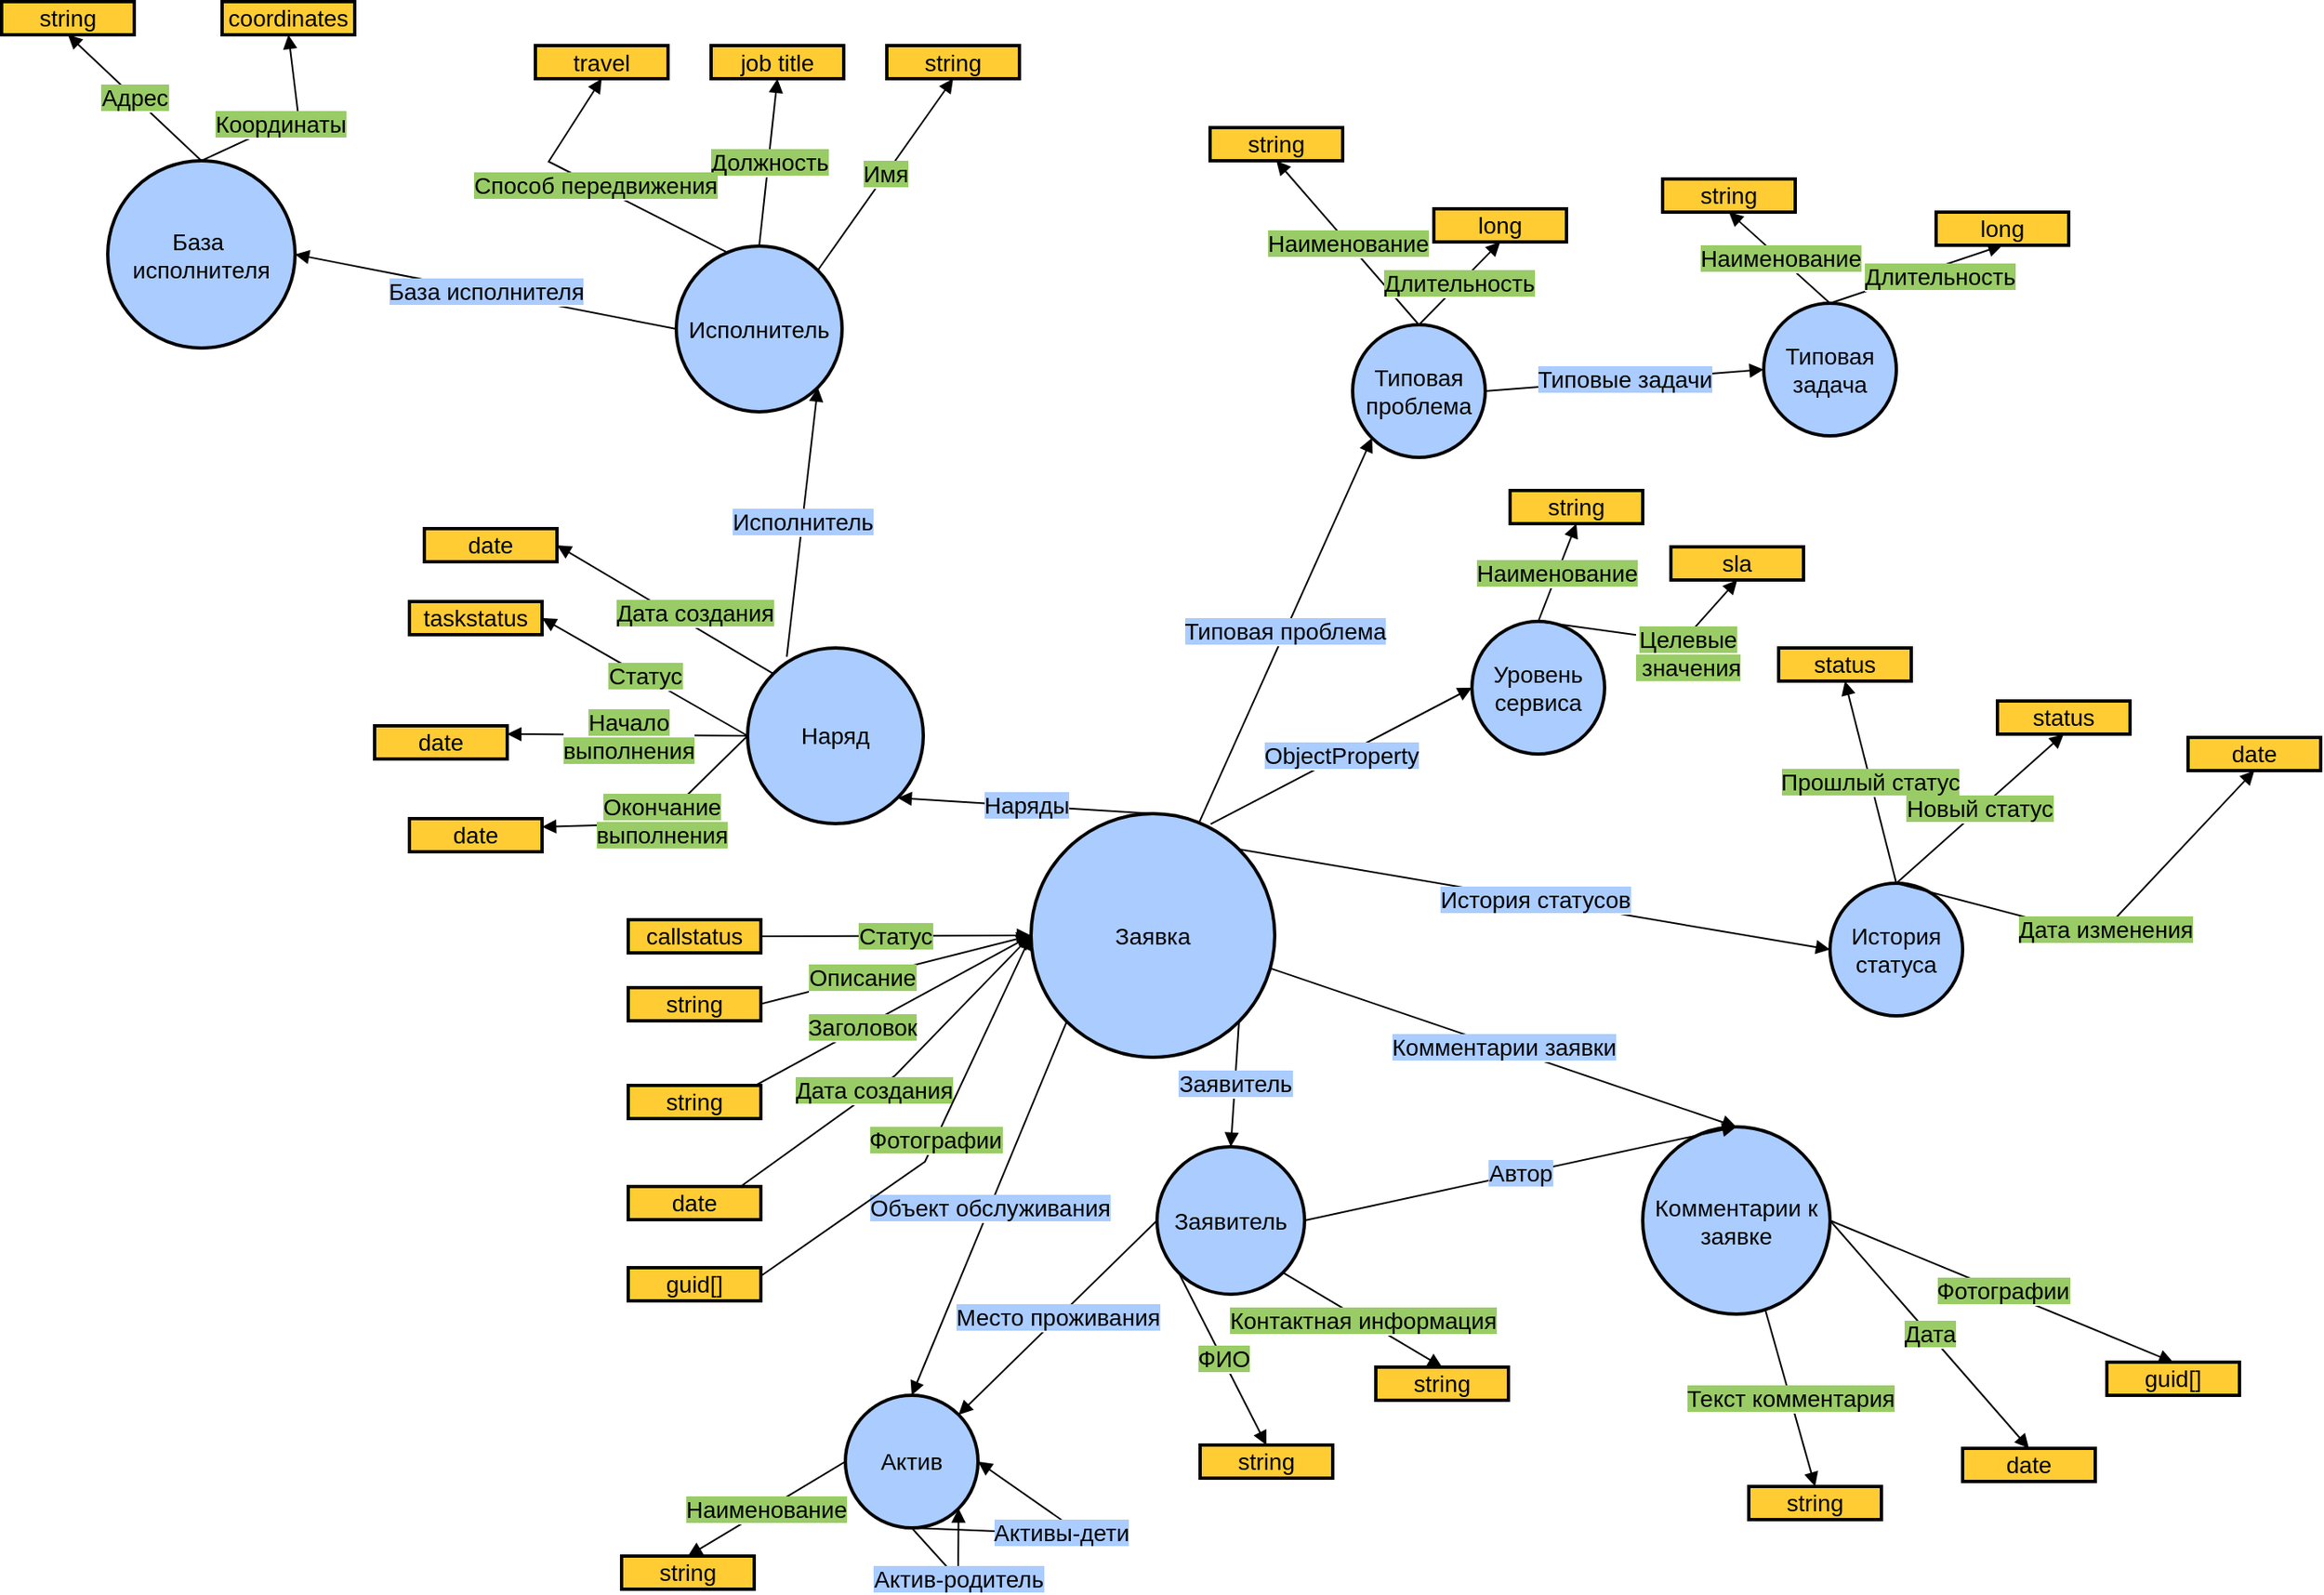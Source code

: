 <mxfile version="20.6.0" type="github">
  <diagram id="KUD3AhoBSaxOTvVUXfZx" name="Page-1">
    <mxGraphModel dx="3982" dy="2314" grid="0" gridSize="10" guides="1" tooltips="1" connect="1" arrows="1" fold="1" page="1" pageScale="1" pageWidth="1920" pageHeight="1200" math="0" shadow="0">
      <root>
        <mxCell id="0" />
        <mxCell id="1" parent="0" />
        <mxCell id="smSqM_1HGl521U7xFa03-1" value="Заявка" style="ellipse;whiteSpace=wrap;html=1;rounded=0;shadow=0;glass=0;comic=0;strokeColor=#000000;strokeWidth=2;fillColor=#acf;gradientColor=none;fontSize=14;fontColor=#000000;align=center;" parent="1" vertex="1">
          <mxGeometry x="311" y="435" width="147" height="147" as="geometry" />
        </mxCell>
        <mxCell id="smSqM_1HGl521U7xFa03-2" value="Наряд" style="ellipse;whiteSpace=wrap;html=1;rounded=0;shadow=0;glass=0;comic=0;strokeColor=#000000;strokeWidth=2;fillColor=#acf;gradientColor=none;fontSize=14;fontColor=#000000;align=center;" parent="1" vertex="1">
          <mxGeometry x="140" y="335" width="106" height="106" as="geometry" />
        </mxCell>
        <mxCell id="smSqM_1HGl521U7xFa03-3" value="Исполнитель" style="ellipse;whiteSpace=wrap;html=1;rounded=0;shadow=0;glass=0;comic=0;strokeColor=#000000;strokeWidth=2;fillColor=#acf;gradientColor=none;fontSize=14;fontColor=#000000;align=center;" parent="1" vertex="1">
          <mxGeometry x="97" y="92.5" width="100" height="100" as="geometry" />
        </mxCell>
        <mxCell id="smSqM_1HGl521U7xFa03-4" value="Типовая&lt;br&gt;проблема" style="ellipse;whiteSpace=wrap;html=1;rounded=0;shadow=0;glass=0;comic=0;strokeColor=#000000;strokeWidth=2;fillColor=#acf;gradientColor=none;fontSize=14;fontColor=#000000;align=center;" parent="1" vertex="1">
          <mxGeometry x="505" y="140" width="80" height="80" as="geometry" />
        </mxCell>
        <mxCell id="smSqM_1HGl521U7xFa03-5" value="Типовая задача" style="ellipse;whiteSpace=wrap;html=1;rounded=0;shadow=0;glass=0;comic=0;strokeColor=#000000;strokeWidth=2;fillColor=#acf;gradientColor=none;fontSize=14;fontColor=#000000;align=center;" parent="1" vertex="1">
          <mxGeometry x="753" y="127" width="80" height="80" as="geometry" />
        </mxCell>
        <mxCell id="RWwckuk3q0N2K0_5AZ2J-5" value="&lt;span style=&quot;background-color: rgb(153, 204, 102);&quot;&gt;Заголовок&lt;/span&gt;" style="endArrow=block;html=1;strokeColor=#000000;fontSize=14;fontColor=#000000;endFill=1;rounded=0;entryX=0;entryY=0.5;entryDx=0;entryDy=0;exitX=0.5;exitY=1;exitDx=0;exitDy=0;" edge="1" parent="1" source="RWwckuk3q0N2K0_5AZ2J-57" target="smSqM_1HGl521U7xFa03-1">
          <mxGeometry width="50" height="50" relative="1" as="geometry">
            <mxPoint x="133" y="448" as="sourcePoint" />
            <mxPoint x="282" y="486" as="targetPoint" />
          </mxGeometry>
        </mxCell>
        <mxCell id="RWwckuk3q0N2K0_5AZ2J-7" value="&lt;span style=&quot;background-color: rgb(153 , 204 , 102)&quot;&gt;Описание&lt;br&gt;&lt;/span&gt;" style="endArrow=block;html=1;strokeColor=#000000;fontSize=14;fontColor=#000000;endFill=1;rounded=0;exitX=0.5;exitY=1;exitDx=0;exitDy=0;entryX=0;entryY=0.5;entryDx=0;entryDy=0;" edge="1" parent="1" source="RWwckuk3q0N2K0_5AZ2J-55" target="smSqM_1HGl521U7xFa03-1">
          <mxGeometry width="50" height="50" relative="1" as="geometry">
            <mxPoint x="264" y="408" as="sourcePoint" />
            <mxPoint x="404" y="408" as="targetPoint" />
          </mxGeometry>
        </mxCell>
        <mxCell id="RWwckuk3q0N2K0_5AZ2J-9" value="&lt;span style=&quot;background-color: rgb(153 , 204 , 102)&quot;&gt;Дата создания&lt;/span&gt;" style="endArrow=block;html=1;strokeColor=#000000;fontSize=14;fontColor=#000000;endFill=1;rounded=0;exitX=0.5;exitY=1;exitDx=0;exitDy=0;entryX=0;entryY=0.5;entryDx=0;entryDy=0;" edge="1" parent="1" source="RWwckuk3q0N2K0_5AZ2J-58" target="smSqM_1HGl521U7xFa03-1">
          <mxGeometry width="50" height="50" relative="1" as="geometry">
            <mxPoint x="173" y="497" as="sourcePoint" />
            <mxPoint x="332" y="529" as="targetPoint" />
            <Array as="points">
              <mxPoint x="229" y="593" />
            </Array>
          </mxGeometry>
        </mxCell>
        <mxCell id="RWwckuk3q0N2K0_5AZ2J-12" value="&lt;span style=&quot;background-color: rgb(170 , 204 , 255)&quot;&gt;Наряды&lt;br&gt;&lt;/span&gt;" style="endArrow=block;html=1;strokeColor=#000000;fontSize=14;fontColor=#000000;endFill=1;rounded=0;exitX=0.5;exitY=0;exitDx=0;exitDy=0;entryX=1;entryY=1;entryDx=0;entryDy=0;" edge="1" parent="1" source="smSqM_1HGl521U7xFa03-1" target="smSqM_1HGl521U7xFa03-2">
          <mxGeometry width="50" height="50" relative="1" as="geometry">
            <mxPoint x="290" y="346" as="sourcePoint" />
            <mxPoint x="430" y="346" as="targetPoint" />
          </mxGeometry>
        </mxCell>
        <mxCell id="RWwckuk3q0N2K0_5AZ2J-13" value="Комментарии к заявке" style="ellipse;whiteSpace=wrap;html=1;rounded=0;shadow=0;glass=0;comic=0;strokeColor=#000000;strokeWidth=2;fillColor=#acf;gradientColor=none;fontSize=14;fontColor=#000000;align=center;" vertex="1" parent="1">
          <mxGeometry x="680" y="624" width="113" height="113" as="geometry" />
        </mxCell>
        <mxCell id="RWwckuk3q0N2K0_5AZ2J-14" value="&lt;span style=&quot;background-color: rgb(170 , 204 , 255)&quot;&gt;Типовая проблема&lt;/span&gt;" style="endArrow=block;html=1;strokeColor=#000000;fontSize=14;fontColor=#000000;endFill=1;rounded=0;exitX=0.687;exitY=0.043;exitDx=0;exitDy=0;exitPerimeter=0;entryX=0;entryY=1;entryDx=0;entryDy=0;" edge="1" parent="1" source="smSqM_1HGl521U7xFa03-1" target="smSqM_1HGl521U7xFa03-4">
          <mxGeometry width="50" height="50" relative="1" as="geometry">
            <mxPoint x="451" y="410" as="sourcePoint" />
            <mxPoint x="591" y="410" as="targetPoint" />
          </mxGeometry>
        </mxCell>
        <mxCell id="RWwckuk3q0N2K0_5AZ2J-17" value="&lt;span style=&quot;background-color: rgb(153 , 204 , 102)&quot;&gt;Наименование&lt;/span&gt;" style="endArrow=block;html=1;strokeColor=#000000;fontSize=14;fontColor=#000000;endFill=1;rounded=0;entryX=0.5;entryY=1;entryDx=0;entryDy=0;exitX=0.5;exitY=0;exitDx=0;exitDy=0;" edge="1" parent="1" source="smSqM_1HGl521U7xFa03-4" target="RWwckuk3q0N2K0_5AZ2J-63">
          <mxGeometry width="50" height="50" relative="1" as="geometry">
            <mxPoint x="416" y="147" as="sourcePoint" />
            <mxPoint x="507" y="71" as="targetPoint" />
          </mxGeometry>
        </mxCell>
        <mxCell id="RWwckuk3q0N2K0_5AZ2J-18" value="&lt;span style=&quot;background-color: rgb(153 , 204 , 102)&quot;&gt;Длительность&lt;br&gt;&lt;/span&gt;" style="endArrow=block;html=1;strokeColor=#000000;fontSize=14;fontColor=#000000;endFill=1;rounded=0;exitX=0.5;exitY=0;exitDx=0;exitDy=0;entryX=0.5;entryY=1;entryDx=0;entryDy=0;" edge="1" parent="1" source="smSqM_1HGl521U7xFa03-4" target="RWwckuk3q0N2K0_5AZ2J-64">
          <mxGeometry width="50" height="50" relative="1" as="geometry">
            <mxPoint x="601" y="138" as="sourcePoint" />
            <mxPoint x="634" y="110" as="targetPoint" />
          </mxGeometry>
        </mxCell>
        <mxCell id="RWwckuk3q0N2K0_5AZ2J-21" value="&lt;span style=&quot;background-color: rgb(153, 204, 102);&quot;&gt;Наименование&lt;/span&gt;" style="endArrow=block;html=1;strokeColor=#000000;fontSize=14;fontColor=#000000;endFill=1;rounded=0;exitX=0.5;exitY=0;exitDx=0;exitDy=0;entryX=0.5;entryY=1;entryDx=0;entryDy=0;" edge="1" parent="1" source="smSqM_1HGl521U7xFa03-5" target="RWwckuk3q0N2K0_5AZ2J-66">
          <mxGeometry width="50" height="50" relative="1" as="geometry">
            <mxPoint x="664" y="272" as="sourcePoint" />
            <mxPoint x="778" y="54" as="targetPoint" />
          </mxGeometry>
        </mxCell>
        <mxCell id="RWwckuk3q0N2K0_5AZ2J-22" value="&lt;span style=&quot;background-color: rgb(153 , 204 , 102)&quot;&gt;Длительность&lt;br&gt;&lt;/span&gt;" style="endArrow=block;html=1;strokeColor=#000000;fontSize=14;fontColor=#000000;endFill=1;rounded=0;exitX=0.5;exitY=0;exitDx=0;exitDy=0;entryX=0.5;entryY=1;entryDx=0;entryDy=0;" edge="1" parent="1" source="smSqM_1HGl521U7xFa03-5" target="RWwckuk3q0N2K0_5AZ2J-67">
          <mxGeometry x="0.257" y="-6" width="50" height="50" relative="1" as="geometry">
            <mxPoint x="912" y="198" as="sourcePoint" />
            <mxPoint x="905" y="93" as="targetPoint" />
            <mxPoint x="-1" as="offset" />
          </mxGeometry>
        </mxCell>
        <mxCell id="RWwckuk3q0N2K0_5AZ2J-23" value="&lt;span style=&quot;background-color: rgb(170 , 204 , 255)&quot;&gt;Типовые задачи&lt;/span&gt;" style="endArrow=block;html=1;strokeColor=#000000;fontSize=14;fontColor=#000000;endFill=1;rounded=0;exitX=1;exitY=0.5;exitDx=0;exitDy=0;entryX=0;entryY=0.5;entryDx=0;entryDy=0;" edge="1" parent="1" source="smSqM_1HGl521U7xFa03-4" target="smSqM_1HGl521U7xFa03-5">
          <mxGeometry width="50" height="50" relative="1" as="geometry">
            <mxPoint x="639" y="322" as="sourcePoint" />
            <mxPoint x="779" y="322" as="targetPoint" />
          </mxGeometry>
        </mxCell>
        <mxCell id="RWwckuk3q0N2K0_5AZ2J-24" value="История статуса" style="ellipse;whiteSpace=wrap;html=1;rounded=0;shadow=0;glass=0;comic=0;strokeColor=#000000;strokeWidth=2;fillColor=#acf;gradientColor=none;fontSize=14;fontColor=#000000;align=center;" vertex="1" parent="1">
          <mxGeometry x="793" y="477" width="80" height="80" as="geometry" />
        </mxCell>
        <mxCell id="RWwckuk3q0N2K0_5AZ2J-28" value="&lt;span style=&quot;background-color: rgb(153, 204, 102);&quot;&gt;Прошлый статус&lt;/span&gt;" style="endArrow=block;html=1;strokeColor=#000000;fontSize=14;fontColor=#000000;endFill=1;rounded=0;exitX=0.5;exitY=0;exitDx=0;exitDy=0;entryX=0.5;entryY=1;entryDx=0;entryDy=0;" edge="1" parent="1" source="RWwckuk3q0N2K0_5AZ2J-24" target="RWwckuk3q0N2K0_5AZ2J-60">
          <mxGeometry width="50" height="50" relative="1" as="geometry">
            <mxPoint x="618" y="508" as="sourcePoint" />
            <mxPoint x="758" y="508" as="targetPoint" />
          </mxGeometry>
        </mxCell>
        <mxCell id="RWwckuk3q0N2K0_5AZ2J-29" value="&lt;span style=&quot;background-color: rgb(153 , 204 , 102)&quot;&gt;Новый статус&lt;/span&gt;" style="endArrow=block;html=1;strokeColor=#000000;fontSize=14;fontColor=#000000;endFill=1;rounded=0;exitX=0.5;exitY=0;exitDx=0;exitDy=0;entryX=0.5;entryY=1;entryDx=0;entryDy=0;" edge="1" parent="1" source="RWwckuk3q0N2K0_5AZ2J-24" target="RWwckuk3q0N2K0_5AZ2J-61">
          <mxGeometry width="50" height="50" relative="1" as="geometry">
            <mxPoint x="834" y="578" as="sourcePoint" />
            <mxPoint x="974" y="578" as="targetPoint" />
          </mxGeometry>
        </mxCell>
        <mxCell id="RWwckuk3q0N2K0_5AZ2J-31" value="&lt;span style=&quot;background-color: rgb(153 , 204 , 102)&quot;&gt;Дата изменения&lt;/span&gt;" style="endArrow=block;html=1;strokeColor=#000000;fontSize=14;fontColor=#000000;endFill=1;rounded=0;exitX=0.5;exitY=0;exitDx=0;exitDy=0;entryX=0.5;entryY=1;entryDx=0;entryDy=0;" edge="1" parent="1" source="RWwckuk3q0N2K0_5AZ2J-24" target="RWwckuk3q0N2K0_5AZ2J-62">
          <mxGeometry width="50" height="50" relative="1" as="geometry">
            <mxPoint x="982" y="548" as="sourcePoint" />
            <mxPoint x="1122" y="548" as="targetPoint" />
            <Array as="points">
              <mxPoint x="955" y="509" />
            </Array>
          </mxGeometry>
        </mxCell>
        <mxCell id="RWwckuk3q0N2K0_5AZ2J-32" value="&lt;span style=&quot;background-color: rgb(170 , 204 , 255)&quot;&gt;История статусов&lt;/span&gt;" style="endArrow=block;html=1;strokeColor=#000000;fontSize=14;fontColor=#000000;endFill=1;rounded=0;exitX=1;exitY=0;exitDx=0;exitDy=0;entryX=0;entryY=0.5;entryDx=0;entryDy=0;" edge="1" parent="1" source="smSqM_1HGl521U7xFa03-1" target="RWwckuk3q0N2K0_5AZ2J-24">
          <mxGeometry width="50" height="50" relative="1" as="geometry">
            <mxPoint x="581" y="530" as="sourcePoint" />
            <mxPoint x="721" y="530" as="targetPoint" />
          </mxGeometry>
        </mxCell>
        <mxCell id="RWwckuk3q0N2K0_5AZ2J-33" value="Заявитель" style="ellipse;whiteSpace=wrap;html=1;rounded=0;shadow=0;glass=0;comic=0;strokeColor=#000000;strokeWidth=2;fillColor=#acf;gradientColor=none;fontSize=14;fontColor=#000000;align=center;" vertex="1" parent="1">
          <mxGeometry x="387" y="636" width="89" height="89" as="geometry" />
        </mxCell>
        <mxCell id="RWwckuk3q0N2K0_5AZ2J-38" value="&lt;span style=&quot;background-color: rgb(153 , 204 , 102)&quot;&gt;ФИО&lt;/span&gt;" style="endArrow=block;html=1;strokeColor=#000000;fontSize=14;fontColor=#000000;endFill=1;rounded=0;entryX=0.5;entryY=0;entryDx=0;entryDy=0;exitX=0;exitY=1;exitDx=0;exitDy=0;" edge="1" parent="1" source="RWwckuk3q0N2K0_5AZ2J-33" target="RWwckuk3q0N2K0_5AZ2J-75">
          <mxGeometry width="50" height="50" relative="1" as="geometry">
            <mxPoint x="335" y="709" as="sourcePoint" />
            <mxPoint x="440" y="798" as="targetPoint" />
          </mxGeometry>
        </mxCell>
        <mxCell id="RWwckuk3q0N2K0_5AZ2J-39" value="&lt;span style=&quot;background-color: rgb(153 , 204 , 102)&quot;&gt;Контактная информация&lt;/span&gt;" style="endArrow=block;html=1;strokeColor=#000000;fontSize=14;fontColor=#000000;endFill=1;rounded=0;exitX=1;exitY=1;exitDx=0;exitDy=0;entryX=0.5;entryY=0;entryDx=0;entryDy=0;" edge="1" parent="1" source="RWwckuk3q0N2K0_5AZ2J-33" target="RWwckuk3q0N2K0_5AZ2J-76">
          <mxGeometry width="50" height="50" relative="1" as="geometry">
            <mxPoint x="583" y="723" as="sourcePoint" />
            <mxPoint x="587" y="802" as="targetPoint" />
          </mxGeometry>
        </mxCell>
        <mxCell id="RWwckuk3q0N2K0_5AZ2J-40" value="Актив" style="ellipse;whiteSpace=wrap;html=1;rounded=0;shadow=0;glass=0;comic=0;strokeColor=#000000;strokeWidth=2;fillColor=#acf;gradientColor=none;fontSize=14;fontColor=#000000;align=center;" vertex="1" parent="1">
          <mxGeometry x="199" y="786" width="80" height="80" as="geometry" />
        </mxCell>
        <mxCell id="RWwckuk3q0N2K0_5AZ2J-42" value="&lt;span style=&quot;background-color: rgb(170 , 204 , 255)&quot;&gt;Актив-родитель&lt;/span&gt;" style="endArrow=block;html=1;strokeColor=#000000;fontSize=14;fontColor=#000000;endFill=1;rounded=0;exitX=0.5;exitY=1;exitDx=0;exitDy=0;entryX=1;entryY=1;entryDx=0;entryDy=0;" edge="1" parent="1" source="RWwckuk3q0N2K0_5AZ2J-40" target="RWwckuk3q0N2K0_5AZ2J-40">
          <mxGeometry width="50" height="50" relative="1" as="geometry">
            <mxPoint x="53" y="725" as="sourcePoint" />
            <mxPoint x="193" y="725" as="targetPoint" />
            <Array as="points">
              <mxPoint x="267" y="897" />
            </Array>
          </mxGeometry>
        </mxCell>
        <mxCell id="RWwckuk3q0N2K0_5AZ2J-43" value="&lt;span style=&quot;background-color: rgb(170 , 204 , 255)&quot;&gt;Активы-дети&lt;/span&gt;" style="endArrow=block;html=1;strokeColor=#000000;fontSize=14;fontColor=#000000;endFill=1;rounded=0;exitX=0.5;exitY=1;exitDx=0;exitDy=0;entryX=1;entryY=0.5;entryDx=0;entryDy=0;" edge="1" parent="1" source="RWwckuk3q0N2K0_5AZ2J-40" target="RWwckuk3q0N2K0_5AZ2J-40">
          <mxGeometry width="50" height="50" relative="1" as="geometry">
            <mxPoint x="94" y="919" as="sourcePoint" />
            <mxPoint x="234" y="919" as="targetPoint" />
            <Array as="points">
              <mxPoint x="342" y="870" />
            </Array>
          </mxGeometry>
        </mxCell>
        <mxCell id="RWwckuk3q0N2K0_5AZ2J-45" value="&lt;span style=&quot;background-color: rgb(153 , 204 , 102)&quot;&gt;Наименование&lt;/span&gt;" style="endArrow=block;html=1;strokeColor=#000000;fontSize=14;fontColor=#000000;endFill=1;rounded=0;entryX=0.5;entryY=0;entryDx=0;entryDy=0;exitX=0;exitY=0.5;exitDx=0;exitDy=0;" edge="1" parent="1" source="RWwckuk3q0N2K0_5AZ2J-40" target="RWwckuk3q0N2K0_5AZ2J-77">
          <mxGeometry width="50" height="50" relative="1" as="geometry">
            <mxPoint x="21" y="807" as="sourcePoint" />
            <mxPoint x="106" y="890" as="targetPoint" />
          </mxGeometry>
        </mxCell>
        <mxCell id="RWwckuk3q0N2K0_5AZ2J-46" value="&lt;span style=&quot;background-color: rgb(170 , 204 , 255)&quot;&gt;Место проживания&lt;/span&gt;" style="endArrow=block;html=1;strokeColor=#000000;fontSize=14;fontColor=#000000;endFill=1;rounded=0;exitX=0;exitY=0.5;exitDx=0;exitDy=0;entryX=1;entryY=0;entryDx=0;entryDy=0;" edge="1" parent="1" source="RWwckuk3q0N2K0_5AZ2J-33" target="RWwckuk3q0N2K0_5AZ2J-40">
          <mxGeometry width="50" height="50" relative="1" as="geometry">
            <mxPoint x="201" y="720" as="sourcePoint" />
            <mxPoint x="341" y="720" as="targetPoint" />
          </mxGeometry>
        </mxCell>
        <mxCell id="RWwckuk3q0N2K0_5AZ2J-47" value="&lt;span style=&quot;background-color: rgb(170, 204, 255);&quot;&gt;Заявитель&lt;/span&gt;" style="endArrow=block;html=1;strokeColor=#000000;fontSize=14;fontColor=#000000;endFill=1;rounded=0;entryX=0.5;entryY=0;entryDx=0;entryDy=0;exitX=1;exitY=1;exitDx=0;exitDy=0;" edge="1" parent="1" source="smSqM_1HGl521U7xFa03-1" target="RWwckuk3q0N2K0_5AZ2J-33">
          <mxGeometry width="50" height="50" relative="1" as="geometry">
            <mxPoint x="398" y="680" as="sourcePoint" />
            <mxPoint x="538" y="680" as="targetPoint" />
          </mxGeometry>
        </mxCell>
        <mxCell id="RWwckuk3q0N2K0_5AZ2J-48" value="&lt;span style=&quot;background-color: rgb(170, 204, 255);&quot;&gt;Объект обслуживания&lt;/span&gt;" style="endArrow=block;html=1;strokeColor=#000000;fontSize=14;fontColor=#000000;endFill=1;rounded=0;entryX=0.5;entryY=0;entryDx=0;entryDy=0;exitX=0;exitY=1;exitDx=0;exitDy=0;" edge="1" parent="1" source="smSqM_1HGl521U7xFa03-1" target="RWwckuk3q0N2K0_5AZ2J-40">
          <mxGeometry width="50" height="50" relative="1" as="geometry">
            <mxPoint x="348" y="779" as="sourcePoint" />
            <mxPoint x="488" y="779" as="targetPoint" />
          </mxGeometry>
        </mxCell>
        <mxCell id="RWwckuk3q0N2K0_5AZ2J-50" value="&lt;span style=&quot;background-color: rgb(170 , 204 , 255)&quot;&gt;Комментарии заявки&lt;/span&gt;" style="endArrow=block;html=1;strokeColor=#000000;fontSize=14;fontColor=#000000;endFill=1;rounded=0;exitX=0.977;exitY=0.633;exitDx=0;exitDy=0;exitPerimeter=0;entryX=0.5;entryY=0;entryDx=0;entryDy=0;" edge="1" parent="1" source="smSqM_1HGl521U7xFa03-1" target="RWwckuk3q0N2K0_5AZ2J-13">
          <mxGeometry width="50" height="50" relative="1" as="geometry">
            <mxPoint x="524" y="597" as="sourcePoint" />
            <mxPoint x="664" y="597" as="targetPoint" />
          </mxGeometry>
        </mxCell>
        <mxCell id="RWwckuk3q0N2K0_5AZ2J-51" value="&lt;span style=&quot;background-color: rgb(170 , 204 , 255)&quot;&gt;Автор&lt;br&gt;&lt;/span&gt;" style="endArrow=block;html=1;strokeColor=#000000;fontSize=14;fontColor=#000000;endFill=1;rounded=0;exitX=1;exitY=0.5;exitDx=0;exitDy=0;entryX=0.5;entryY=0;entryDx=0;entryDy=0;" edge="1" parent="1" source="RWwckuk3q0N2K0_5AZ2J-33" target="RWwckuk3q0N2K0_5AZ2J-13">
          <mxGeometry width="50" height="50" relative="1" as="geometry">
            <mxPoint x="516" y="662" as="sourcePoint" />
            <mxPoint x="656" y="662" as="targetPoint" />
          </mxGeometry>
        </mxCell>
        <mxCell id="RWwckuk3q0N2K0_5AZ2J-53" value="&lt;span style=&quot;background-color: rgb(153 , 204 , 102)&quot;&gt;Текст комментария&lt;/span&gt;" style="endArrow=block;html=1;strokeColor=#000000;fontSize=14;fontColor=#000000;endFill=1;rounded=0;exitX=0.655;exitY=0.979;exitDx=0;exitDy=0;exitPerimeter=0;entryX=0.5;entryY=0;entryDx=0;entryDy=0;" edge="1" parent="1" source="RWwckuk3q0N2K0_5AZ2J-13" target="RWwckuk3q0N2K0_5AZ2J-70">
          <mxGeometry width="50" height="50" relative="1" as="geometry">
            <mxPoint x="797" y="768" as="sourcePoint" />
            <mxPoint x="793" y="857" as="targetPoint" />
          </mxGeometry>
        </mxCell>
        <mxCell id="RWwckuk3q0N2K0_5AZ2J-55" value="string" style="whiteSpace=wrap;html=1;rounded=0;shadow=0;glass=0;comic=0;strokeColor=#000000;strokeWidth=2;fillColor=#fc3;gradientColor=none;fontSize=14;fontColor=#000000;align=center;" vertex="1" parent="1">
          <mxGeometry x="68" y="540" width="80" height="20" as="geometry" />
        </mxCell>
        <mxCell id="RWwckuk3q0N2K0_5AZ2J-57" value="string" style="whiteSpace=wrap;html=1;rounded=0;shadow=0;glass=0;comic=0;strokeColor=#000000;strokeWidth=2;fillColor=#fc3;gradientColor=none;fontSize=14;fontColor=#000000;align=center;" vertex="1" parent="1">
          <mxGeometry x="68" y="599" width="80" height="20" as="geometry" />
        </mxCell>
        <mxCell id="RWwckuk3q0N2K0_5AZ2J-58" value="date" style="whiteSpace=wrap;html=1;rounded=0;shadow=0;glass=0;comic=0;strokeColor=#000000;strokeWidth=2;fillColor=#fc3;gradientColor=none;fontSize=14;fontColor=#000000;align=center;" vertex="1" parent="1">
          <mxGeometry x="68" y="660" width="80" height="20" as="geometry" />
        </mxCell>
        <mxCell id="RWwckuk3q0N2K0_5AZ2J-60" value="status" style="whiteSpace=wrap;html=1;rounded=0;shadow=0;glass=0;comic=0;strokeColor=#000000;strokeWidth=2;fillColor=#fc3;gradientColor=none;fontSize=14;fontColor=#000000;align=center;" vertex="1" parent="1">
          <mxGeometry x="762" y="335" width="80" height="20" as="geometry" />
        </mxCell>
        <mxCell id="RWwckuk3q0N2K0_5AZ2J-61" value="status" style="whiteSpace=wrap;html=1;rounded=0;shadow=0;glass=0;comic=0;strokeColor=#000000;strokeWidth=2;fillColor=#fc3;gradientColor=none;fontSize=14;fontColor=#000000;align=center;" vertex="1" parent="1">
          <mxGeometry x="894" y="367" width="80" height="20" as="geometry" />
        </mxCell>
        <mxCell id="RWwckuk3q0N2K0_5AZ2J-62" value="date" style="whiteSpace=wrap;html=1;rounded=0;shadow=0;glass=0;comic=0;strokeColor=#000000;strokeWidth=2;fillColor=#fc3;gradientColor=none;fontSize=14;fontColor=#000000;align=center;" vertex="1" parent="1">
          <mxGeometry x="1009" y="389" width="80" height="20" as="geometry" />
        </mxCell>
        <mxCell id="RWwckuk3q0N2K0_5AZ2J-63" value="string" style="whiteSpace=wrap;html=1;rounded=0;shadow=0;glass=0;comic=0;strokeColor=#000000;strokeWidth=2;fillColor=#fc3;gradientColor=none;fontSize=14;fontColor=#000000;align=center;" vertex="1" parent="1">
          <mxGeometry x="419" y="21" width="80" height="20" as="geometry" />
        </mxCell>
        <mxCell id="RWwckuk3q0N2K0_5AZ2J-64" value="long" style="whiteSpace=wrap;html=1;rounded=0;shadow=0;glass=0;comic=0;strokeColor=#000000;strokeWidth=2;fillColor=#fc3;gradientColor=none;fontSize=14;fontColor=#000000;align=center;" vertex="1" parent="1">
          <mxGeometry x="554" y="70" width="80" height="20" as="geometry" />
        </mxCell>
        <mxCell id="RWwckuk3q0N2K0_5AZ2J-66" value="string" style="whiteSpace=wrap;html=1;rounded=0;shadow=0;glass=0;comic=0;strokeColor=#000000;strokeWidth=2;fillColor=#fc3;gradientColor=none;fontSize=14;fontColor=#000000;align=center;" vertex="1" parent="1">
          <mxGeometry x="692" y="52" width="80" height="20" as="geometry" />
        </mxCell>
        <mxCell id="RWwckuk3q0N2K0_5AZ2J-67" value="long" style="whiteSpace=wrap;html=1;rounded=0;shadow=0;glass=0;comic=0;strokeColor=#000000;strokeWidth=2;fillColor=#fc3;gradientColor=none;fontSize=14;fontColor=#000000;align=center;" vertex="1" parent="1">
          <mxGeometry x="857" y="72" width="80" height="20" as="geometry" />
        </mxCell>
        <mxCell id="RWwckuk3q0N2K0_5AZ2J-70" value="string" style="whiteSpace=wrap;html=1;rounded=0;shadow=0;glass=0;comic=0;strokeColor=#000000;strokeWidth=2;fillColor=#fc3;gradientColor=none;fontSize=14;fontColor=#000000;align=center;" vertex="1" parent="1">
          <mxGeometry x="744" y="841" width="80" height="20" as="geometry" />
        </mxCell>
        <mxCell id="RWwckuk3q0N2K0_5AZ2J-71" value="date" style="whiteSpace=wrap;html=1;rounded=0;shadow=0;glass=0;comic=0;strokeColor=#000000;strokeWidth=2;fillColor=#fc3;gradientColor=none;fontSize=14;fontColor=#000000;align=center;" vertex="1" parent="1">
          <mxGeometry x="873" y="818" width="80" height="20" as="geometry" />
        </mxCell>
        <mxCell id="RWwckuk3q0N2K0_5AZ2J-72" value="&lt;span style=&quot;background-color: rgb(153, 204, 102);&quot;&gt;Дата&lt;/span&gt;" style="endArrow=block;html=1;strokeColor=#000000;fontSize=14;fontColor=#000000;endFill=1;rounded=0;exitX=1;exitY=0.5;exitDx=0;exitDy=0;entryX=0.5;entryY=0;entryDx=0;entryDy=0;" edge="1" parent="1" source="RWwckuk3q0N2K0_5AZ2J-13" target="RWwckuk3q0N2K0_5AZ2J-71">
          <mxGeometry width="50" height="50" relative="1" as="geometry">
            <mxPoint x="866" y="731" as="sourcePoint" />
            <mxPoint x="1006" y="731" as="targetPoint" />
          </mxGeometry>
        </mxCell>
        <mxCell id="RWwckuk3q0N2K0_5AZ2J-73" value="guid[]" style="whiteSpace=wrap;html=1;rounded=0;shadow=0;glass=0;comic=0;strokeColor=#000000;strokeWidth=2;fillColor=#fc3;gradientColor=none;fontSize=14;fontColor=#000000;align=center;" vertex="1" parent="1">
          <mxGeometry x="960" y="766" width="80" height="20" as="geometry" />
        </mxCell>
        <mxCell id="RWwckuk3q0N2K0_5AZ2J-74" value="&lt;span style=&quot;background-color: rgb(153 , 204 , 102)&quot;&gt;Фотографии&lt;/span&gt;" style="endArrow=block;html=1;strokeColor=#000000;fontSize=14;fontColor=#000000;endFill=1;rounded=0;exitX=1;exitY=0.5;exitDx=0;exitDy=0;entryX=0.5;entryY=0;entryDx=0;entryDy=0;" edge="1" parent="1" source="RWwckuk3q0N2K0_5AZ2J-13" target="RWwckuk3q0N2K0_5AZ2J-73">
          <mxGeometry width="50" height="50" relative="1" as="geometry">
            <mxPoint x="889" y="683" as="sourcePoint" />
            <mxPoint x="1029" y="683" as="targetPoint" />
          </mxGeometry>
        </mxCell>
        <mxCell id="RWwckuk3q0N2K0_5AZ2J-75" value="string" style="whiteSpace=wrap;html=1;rounded=0;shadow=0;glass=0;comic=0;strokeColor=#000000;strokeWidth=2;fillColor=#fc3;gradientColor=none;fontSize=14;fontColor=#000000;align=center;" vertex="1" parent="1">
          <mxGeometry x="413" y="816" width="80" height="20" as="geometry" />
        </mxCell>
        <mxCell id="RWwckuk3q0N2K0_5AZ2J-76" value="string" style="whiteSpace=wrap;html=1;rounded=0;shadow=0;glass=0;comic=0;strokeColor=#000000;strokeWidth=2;fillColor=#fc3;gradientColor=none;fontSize=14;fontColor=#000000;align=center;" vertex="1" parent="1">
          <mxGeometry x="519" y="769" width="80" height="20" as="geometry" />
        </mxCell>
        <mxCell id="RWwckuk3q0N2K0_5AZ2J-77" value="string" style="whiteSpace=wrap;html=1;rounded=0;shadow=0;glass=0;comic=0;strokeColor=#000000;strokeWidth=2;fillColor=#fc3;gradientColor=none;fontSize=14;fontColor=#000000;align=center;" vertex="1" parent="1">
          <mxGeometry x="64" y="883" width="80" height="20" as="geometry" />
        </mxCell>
        <mxCell id="RWwckuk3q0N2K0_5AZ2J-79" value="&lt;span style=&quot;background-color: rgb(170 , 204 , 255)&quot;&gt;Исполнитель&lt;/span&gt;" style="endArrow=block;html=1;strokeColor=#000000;fontSize=14;fontColor=#000000;endFill=1;rounded=0;exitX=0.223;exitY=0.05;exitDx=0;exitDy=0;exitPerimeter=0;entryX=1;entryY=1;entryDx=0;entryDy=0;" edge="1" parent="1" source="smSqM_1HGl521U7xFa03-2" target="smSqM_1HGl521U7xFa03-3">
          <mxGeometry width="50" height="50" relative="1" as="geometry">
            <mxPoint x="197" y="128" as="sourcePoint" />
            <mxPoint x="337" y="128" as="targetPoint" />
          </mxGeometry>
        </mxCell>
        <mxCell id="RWwckuk3q0N2K0_5AZ2J-80" value="job title" style="whiteSpace=wrap;html=1;rounded=0;shadow=0;glass=0;comic=0;strokeColor=#000000;strokeWidth=2;fillColor=#fc3;gradientColor=none;fontSize=14;fontColor=#000000;align=center;" vertex="1" parent="1">
          <mxGeometry x="118" y="-28.5" width="80" height="20" as="geometry" />
        </mxCell>
        <mxCell id="RWwckuk3q0N2K0_5AZ2J-81" value="&lt;span style=&quot;background-color: rgb(153, 204, 102);&quot;&gt;Должность&lt;br&gt;&lt;/span&gt;" style="endArrow=block;html=1;strokeColor=#000000;fontSize=14;fontColor=#000000;endFill=1;rounded=0;exitX=0.5;exitY=0;exitDx=0;exitDy=0;entryX=0.5;entryY=1;entryDx=0;entryDy=0;" edge="1" parent="1" source="smSqM_1HGl521U7xFa03-3" target="RWwckuk3q0N2K0_5AZ2J-80">
          <mxGeometry width="50" height="50" relative="1" as="geometry">
            <mxPoint x="214" y="37.5" as="sourcePoint" />
            <mxPoint x="354" y="37.5" as="targetPoint" />
          </mxGeometry>
        </mxCell>
        <mxCell id="RWwckuk3q0N2K0_5AZ2J-82" value="string" style="whiteSpace=wrap;html=1;rounded=0;shadow=0;glass=0;comic=0;strokeColor=#000000;strokeWidth=2;fillColor=#fc3;gradientColor=none;fontSize=14;fontColor=#000000;align=center;" vertex="1" parent="1">
          <mxGeometry x="224" y="-28.5" width="80" height="20" as="geometry" />
        </mxCell>
        <mxCell id="RWwckuk3q0N2K0_5AZ2J-83" value="&lt;span style=&quot;background-color: rgb(153 , 204 , 102)&quot;&gt;Имя&lt;/span&gt;" style="endArrow=block;html=1;strokeColor=#000000;fontSize=14;fontColor=#000000;endFill=1;rounded=0;exitX=1;exitY=0;exitDx=0;exitDy=0;entryX=0.5;entryY=1;entryDx=0;entryDy=0;" edge="1" parent="1" source="smSqM_1HGl521U7xFa03-3" target="RWwckuk3q0N2K0_5AZ2J-82">
          <mxGeometry width="50" height="50" relative="1" as="geometry">
            <mxPoint x="195" y="56.5" as="sourcePoint" />
            <mxPoint x="335" y="56.5" as="targetPoint" />
          </mxGeometry>
        </mxCell>
        <mxCell id="RWwckuk3q0N2K0_5AZ2J-84" value="travel" style="whiteSpace=wrap;html=1;rounded=0;shadow=0;glass=0;comic=0;strokeColor=#000000;strokeWidth=2;fillColor=#fc3;gradientColor=none;fontSize=14;fontColor=#000000;align=center;" vertex="1" parent="1">
          <mxGeometry x="12" y="-28.5" width="80" height="20" as="geometry" />
        </mxCell>
        <mxCell id="RWwckuk3q0N2K0_5AZ2J-85" value="&lt;span style=&quot;background-color: rgb(153 , 204 , 102)&quot;&gt;Способ передвижения&lt;/span&gt;" style="endArrow=block;html=1;strokeColor=#000000;fontSize=14;fontColor=#000000;endFill=1;rounded=0;entryX=0.5;entryY=1;entryDx=0;entryDy=0;exitX=0.317;exitY=0.043;exitDx=0;exitDy=0;exitPerimeter=0;" edge="1" parent="1" source="smSqM_1HGl521U7xFa03-3" target="RWwckuk3q0N2K0_5AZ2J-84">
          <mxGeometry width="50" height="50" relative="1" as="geometry">
            <mxPoint x="-31" y="70.5" as="sourcePoint" />
            <mxPoint x="109" y="70.5" as="targetPoint" />
            <Array as="points">
              <mxPoint x="20" y="41.5" />
            </Array>
          </mxGeometry>
        </mxCell>
        <mxCell id="RWwckuk3q0N2K0_5AZ2J-86" value="date" style="whiteSpace=wrap;html=1;rounded=0;shadow=0;glass=0;comic=0;strokeColor=#000000;strokeWidth=2;fillColor=#fc3;gradientColor=none;fontSize=14;fontColor=#000000;align=center;" vertex="1" parent="1">
          <mxGeometry x="-55" y="263" width="80" height="20" as="geometry" />
        </mxCell>
        <mxCell id="RWwckuk3q0N2K0_5AZ2J-87" value="&lt;span style=&quot;background-color: rgb(153, 204, 102);&quot;&gt;Дата создания&lt;/span&gt;" style="endArrow=block;html=1;strokeColor=#000000;fontSize=14;fontColor=#000000;endFill=1;rounded=0;exitX=0;exitY=0;exitDx=0;exitDy=0;entryX=1;entryY=0.5;entryDx=0;entryDy=0;" edge="1" parent="1" source="smSqM_1HGl521U7xFa03-2" target="RWwckuk3q0N2K0_5AZ2J-86">
          <mxGeometry x="-0.223" y="-7" width="50" height="50" relative="1" as="geometry">
            <mxPoint x="-41" y="292" as="sourcePoint" />
            <mxPoint x="99" y="292" as="targetPoint" />
            <mxPoint as="offset" />
          </mxGeometry>
        </mxCell>
        <mxCell id="RWwckuk3q0N2K0_5AZ2J-88" value="taskstatus" style="whiteSpace=wrap;html=1;rounded=0;shadow=0;glass=0;comic=0;strokeColor=#000000;strokeWidth=2;fillColor=#fc3;gradientColor=none;fontSize=14;fontColor=#000000;align=center;" vertex="1" parent="1">
          <mxGeometry x="-64" y="307" width="80" height="20" as="geometry" />
        </mxCell>
        <mxCell id="RWwckuk3q0N2K0_5AZ2J-89" value="&lt;span style=&quot;background-color: rgb(153 , 204 , 102)&quot;&gt;Статус&lt;/span&gt;" style="endArrow=block;html=1;strokeColor=#000000;fontSize=14;fontColor=#000000;endFill=1;rounded=0;exitX=0;exitY=0.5;exitDx=0;exitDy=0;entryX=1;entryY=0.5;entryDx=0;entryDy=0;" edge="1" parent="1" source="smSqM_1HGl521U7xFa03-2" target="RWwckuk3q0N2K0_5AZ2J-88">
          <mxGeometry width="50" height="50" relative="1" as="geometry">
            <mxPoint x="-61" y="432" as="sourcePoint" />
            <mxPoint x="79" y="432" as="targetPoint" />
          </mxGeometry>
        </mxCell>
        <mxCell id="RWwckuk3q0N2K0_5AZ2J-90" value="callstatus" style="whiteSpace=wrap;html=1;rounded=0;shadow=0;glass=0;comic=0;strokeColor=#000000;strokeWidth=2;fillColor=#fc3;gradientColor=none;fontSize=14;fontColor=#000000;align=center;" vertex="1" parent="1">
          <mxGeometry x="68" y="499" width="80" height="20" as="geometry" />
        </mxCell>
        <mxCell id="RWwckuk3q0N2K0_5AZ2J-91" value="&lt;span style=&quot;background-color: rgb(153 , 204 , 102)&quot;&gt;Статус&lt;/span&gt;" style="endArrow=block;html=1;strokeColor=#000000;fontSize=14;fontColor=#000000;endFill=1;rounded=0;entryX=0;entryY=0.5;entryDx=0;entryDy=0;exitX=1;exitY=0.5;exitDx=0;exitDy=0;" edge="1" parent="1" source="RWwckuk3q0N2K0_5AZ2J-90" target="smSqM_1HGl521U7xFa03-1">
          <mxGeometry width="50" height="50" relative="1" as="geometry">
            <mxPoint x="3" y="457" as="sourcePoint" />
            <mxPoint x="143" y="457" as="targetPoint" />
          </mxGeometry>
        </mxCell>
        <mxCell id="RWwckuk3q0N2K0_5AZ2J-92" value="date" style="whiteSpace=wrap;html=1;rounded=0;shadow=0;glass=0;comic=0;strokeColor=#000000;strokeWidth=2;fillColor=#fc3;gradientColor=none;fontSize=14;fontColor=#000000;align=center;" vertex="1" parent="1">
          <mxGeometry x="-85" y="382" width="80" height="20" as="geometry" />
        </mxCell>
        <mxCell id="RWwckuk3q0N2K0_5AZ2J-93" value="date" style="whiteSpace=wrap;html=1;rounded=0;shadow=0;glass=0;comic=0;strokeColor=#000000;strokeWidth=2;fillColor=#fc3;gradientColor=none;fontSize=14;fontColor=#000000;align=center;" vertex="1" parent="1">
          <mxGeometry x="-64" y="438" width="80" height="20" as="geometry" />
        </mxCell>
        <mxCell id="RWwckuk3q0N2K0_5AZ2J-94" value="&lt;span style=&quot;background-color: rgb(153 , 204 , 102)&quot;&gt;Начало&lt;br&gt;выполнения&lt;br&gt;&lt;/span&gt;" style="endArrow=block;html=1;strokeColor=#000000;fontSize=14;fontColor=#000000;endFill=1;rounded=0;exitX=0;exitY=0.5;exitDx=0;exitDy=0;entryX=1;entryY=0.25;entryDx=0;entryDy=0;" edge="1" parent="1" source="smSqM_1HGl521U7xFa03-2" target="RWwckuk3q0N2K0_5AZ2J-92">
          <mxGeometry width="50" height="50" relative="1" as="geometry">
            <mxPoint x="68" y="472" as="sourcePoint" />
            <mxPoint x="208" y="472" as="targetPoint" />
          </mxGeometry>
        </mxCell>
        <mxCell id="RWwckuk3q0N2K0_5AZ2J-96" value="&lt;span style=&quot;background-color: rgb(153 , 204 , 102)&quot;&gt;Окончание &lt;br&gt;выполнения&lt;/span&gt;" style="endArrow=block;html=1;strokeColor=#000000;fontSize=14;fontColor=#000000;endFill=1;rounded=0;exitX=0;exitY=0.5;exitDx=0;exitDy=0;entryX=1;entryY=0.25;entryDx=0;entryDy=0;" edge="1" parent="1" source="smSqM_1HGl521U7xFa03-2" target="RWwckuk3q0N2K0_5AZ2J-93">
          <mxGeometry width="50" height="50" relative="1" as="geometry">
            <mxPoint x="102" y="439" as="sourcePoint" />
            <mxPoint x="242" y="439" as="targetPoint" />
            <Array as="points">
              <mxPoint x="86" y="441" />
            </Array>
          </mxGeometry>
        </mxCell>
        <mxCell id="RWwckuk3q0N2K0_5AZ2J-97" value="База&amp;nbsp;&lt;br&gt;исполнителя" style="ellipse;whiteSpace=wrap;html=1;rounded=0;shadow=0;glass=0;comic=0;strokeColor=#000000;strokeWidth=2;fillColor=#acf;gradientColor=none;fontSize=14;fontColor=#000000;align=center;" vertex="1" parent="1">
          <mxGeometry x="-246" y="41" width="113" height="113" as="geometry" />
        </mxCell>
        <mxCell id="RWwckuk3q0N2K0_5AZ2J-98" value="&lt;span style=&quot;background-color: rgb(170 , 204 , 255)&quot;&gt;База исполнителя&lt;/span&gt;" style="endArrow=block;html=1;strokeColor=#000000;fontSize=14;fontColor=#000000;endFill=1;rounded=0;exitX=0;exitY=0.5;exitDx=0;exitDy=0;entryX=1;entryY=0.5;entryDx=0;entryDy=0;" edge="1" parent="1" source="smSqM_1HGl521U7xFa03-3" target="RWwckuk3q0N2K0_5AZ2J-97">
          <mxGeometry width="50" height="50" relative="1" as="geometry">
            <mxPoint x="-90" y="138" as="sourcePoint" />
            <mxPoint x="50" y="138" as="targetPoint" />
          </mxGeometry>
        </mxCell>
        <mxCell id="RWwckuk3q0N2K0_5AZ2J-99" value="string" style="whiteSpace=wrap;html=1;rounded=0;shadow=0;glass=0;comic=0;strokeColor=#000000;strokeWidth=2;fillColor=#fc3;gradientColor=none;fontSize=14;fontColor=#000000;align=center;" vertex="1" parent="1">
          <mxGeometry x="-310" y="-55" width="80" height="20" as="geometry" />
        </mxCell>
        <mxCell id="RWwckuk3q0N2K0_5AZ2J-100" value="coordinates" style="whiteSpace=wrap;html=1;rounded=0;shadow=0;glass=0;comic=0;strokeColor=#000000;strokeWidth=2;fillColor=#fc3;gradientColor=none;fontSize=14;fontColor=#000000;align=center;" vertex="1" parent="1">
          <mxGeometry x="-177" y="-55" width="80" height="20" as="geometry" />
        </mxCell>
        <mxCell id="RWwckuk3q0N2K0_5AZ2J-101" value="&lt;span style=&quot;background-color: rgb(153, 204, 102);&quot;&gt;Адрес&lt;/span&gt;" style="endArrow=block;html=1;strokeColor=#000000;fontSize=14;fontColor=#000000;endFill=1;rounded=0;exitX=0.5;exitY=0;exitDx=0;exitDy=0;entryX=0.5;entryY=1;entryDx=0;entryDy=0;" edge="1" parent="1" source="RWwckuk3q0N2K0_5AZ2J-97" target="RWwckuk3q0N2K0_5AZ2J-99">
          <mxGeometry width="50" height="50" relative="1" as="geometry">
            <mxPoint x="-340" y="150" as="sourcePoint" />
            <mxPoint x="-200" y="150" as="targetPoint" />
          </mxGeometry>
        </mxCell>
        <mxCell id="RWwckuk3q0N2K0_5AZ2J-103" value="&lt;span style=&quot;background-color: rgb(153 , 204 , 102)&quot;&gt;Координаты&lt;/span&gt;" style="endArrow=block;html=1;strokeColor=#000000;fontSize=14;fontColor=#000000;endFill=1;rounded=0;exitX=0.5;exitY=0;exitDx=0;exitDy=0;entryX=0.5;entryY=1;entryDx=0;entryDy=0;" edge="1" parent="1" source="RWwckuk3q0N2K0_5AZ2J-97" target="RWwckuk3q0N2K0_5AZ2J-100">
          <mxGeometry x="-0.057" width="50" height="50" relative="1" as="geometry">
            <mxPoint x="-186" y="-11" as="sourcePoint" />
            <mxPoint x="-46" y="-11" as="targetPoint" />
            <Array as="points">
              <mxPoint x="-131" y="14" />
            </Array>
            <mxPoint x="-1" as="offset" />
          </mxGeometry>
        </mxCell>
        <mxCell id="RWwckuk3q0N2K0_5AZ2J-104" value="guid[]" style="whiteSpace=wrap;html=1;rounded=0;shadow=0;glass=0;comic=0;strokeColor=#000000;strokeWidth=2;fillColor=#fc3;gradientColor=none;fontSize=14;fontColor=#000000;align=center;" vertex="1" parent="1">
          <mxGeometry x="68" y="709" width="80" height="20" as="geometry" />
        </mxCell>
        <mxCell id="RWwckuk3q0N2K0_5AZ2J-105" value="&lt;span style=&quot;background-color: rgb(153, 204, 102);&quot;&gt;Фотографии&lt;/span&gt;" style="endArrow=block;html=1;strokeColor=#000000;fontSize=14;fontColor=#000000;endFill=1;rounded=0;exitX=1;exitY=0.25;exitDx=0;exitDy=0;entryX=0;entryY=0.5;entryDx=0;entryDy=0;" edge="1" parent="1" source="RWwckuk3q0N2K0_5AZ2J-104" target="smSqM_1HGl521U7xFa03-1">
          <mxGeometry width="50" height="50" relative="1" as="geometry">
            <mxPoint x="38" y="782" as="sourcePoint" />
            <mxPoint x="178" y="782" as="targetPoint" />
            <Array as="points">
              <mxPoint x="247" y="645" />
            </Array>
          </mxGeometry>
        </mxCell>
        <mxCell id="RWwckuk3q0N2K0_5AZ2J-106" value="Уровень&lt;br&gt;сервиса" style="ellipse;whiteSpace=wrap;html=1;rounded=0;shadow=0;glass=0;comic=0;strokeColor=#000000;strokeWidth=2;fillColor=#acf;gradientColor=none;fontSize=14;fontColor=#000000;align=center;" vertex="1" parent="1">
          <mxGeometry x="577" y="319" width="80" height="80" as="geometry" />
        </mxCell>
        <mxCell id="RWwckuk3q0N2K0_5AZ2J-107" value="string" style="whiteSpace=wrap;html=1;rounded=0;shadow=0;glass=0;comic=0;strokeColor=#000000;strokeWidth=2;fillColor=#fc3;gradientColor=none;fontSize=14;fontColor=#000000;align=center;" vertex="1" parent="1">
          <mxGeometry x="600" y="240" width="80" height="20" as="geometry" />
        </mxCell>
        <mxCell id="RWwckuk3q0N2K0_5AZ2J-108" value="sla" style="whiteSpace=wrap;html=1;rounded=0;shadow=0;glass=0;comic=0;strokeColor=#000000;strokeWidth=2;fillColor=#fc3;gradientColor=none;fontSize=14;fontColor=#000000;align=center;" vertex="1" parent="1">
          <mxGeometry x="697" y="274" width="80" height="20" as="geometry" />
        </mxCell>
        <mxCell id="RWwckuk3q0N2K0_5AZ2J-109" value="&lt;span style=&quot;background-color: rgb(153 , 204 , 102)&quot;&gt;Наименование&lt;/span&gt;" style="endArrow=block;html=1;strokeColor=#000000;fontSize=14;fontColor=#000000;endFill=1;rounded=0;exitX=0.5;exitY=0;exitDx=0;exitDy=0;entryX=0.5;entryY=1;entryDx=0;entryDy=0;" edge="1" parent="1" source="RWwckuk3q0N2K0_5AZ2J-106" target="RWwckuk3q0N2K0_5AZ2J-107">
          <mxGeometry width="50" height="50" relative="1" as="geometry">
            <mxPoint x="548" y="306" as="sourcePoint" />
            <mxPoint x="688" y="306" as="targetPoint" />
          </mxGeometry>
        </mxCell>
        <mxCell id="RWwckuk3q0N2K0_5AZ2J-110" value="&lt;span style=&quot;background-color: rgb(153 , 204 , 102)&quot;&gt;Целевые&lt;br&gt;&amp;nbsp;значения&lt;/span&gt;" style="endArrow=block;html=1;strokeColor=#000000;fontSize=14;fontColor=#000000;endFill=1;rounded=0;exitX=0.5;exitY=0;exitDx=0;exitDy=0;entryX=0.5;entryY=1;entryDx=0;entryDy=0;" edge="1" parent="1" source="RWwckuk3q0N2K0_5AZ2J-106" target="RWwckuk3q0N2K0_5AZ2J-108">
          <mxGeometry x="0.278" y="-8" width="50" height="50" relative="1" as="geometry">
            <mxPoint x="623" y="412" as="sourcePoint" />
            <mxPoint x="763" y="412" as="targetPoint" />
            <Array as="points">
              <mxPoint x="704" y="331" />
            </Array>
            <mxPoint x="-3" y="2" as="offset" />
          </mxGeometry>
        </mxCell>
        <mxCell id="RWwckuk3q0N2K0_5AZ2J-111" value="&lt;span style=&quot;background-color: rgb(170 , 204 , 255)&quot;&gt;ObjectProperty&lt;/span&gt;" style="endArrow=block;html=1;strokeColor=#000000;fontSize=14;fontColor=#000000;endFill=1;rounded=0;exitX=0.737;exitY=0.043;exitDx=0;exitDy=0;exitPerimeter=0;entryX=0;entryY=0.5;entryDx=0;entryDy=0;" edge="1" parent="1" source="smSqM_1HGl521U7xFa03-1" target="RWwckuk3q0N2K0_5AZ2J-106">
          <mxGeometry width="50" height="50" relative="1" as="geometry">
            <mxPoint x="483" y="422" as="sourcePoint" />
            <mxPoint x="623" y="422" as="targetPoint" />
          </mxGeometry>
        </mxCell>
      </root>
    </mxGraphModel>
  </diagram>
</mxfile>
